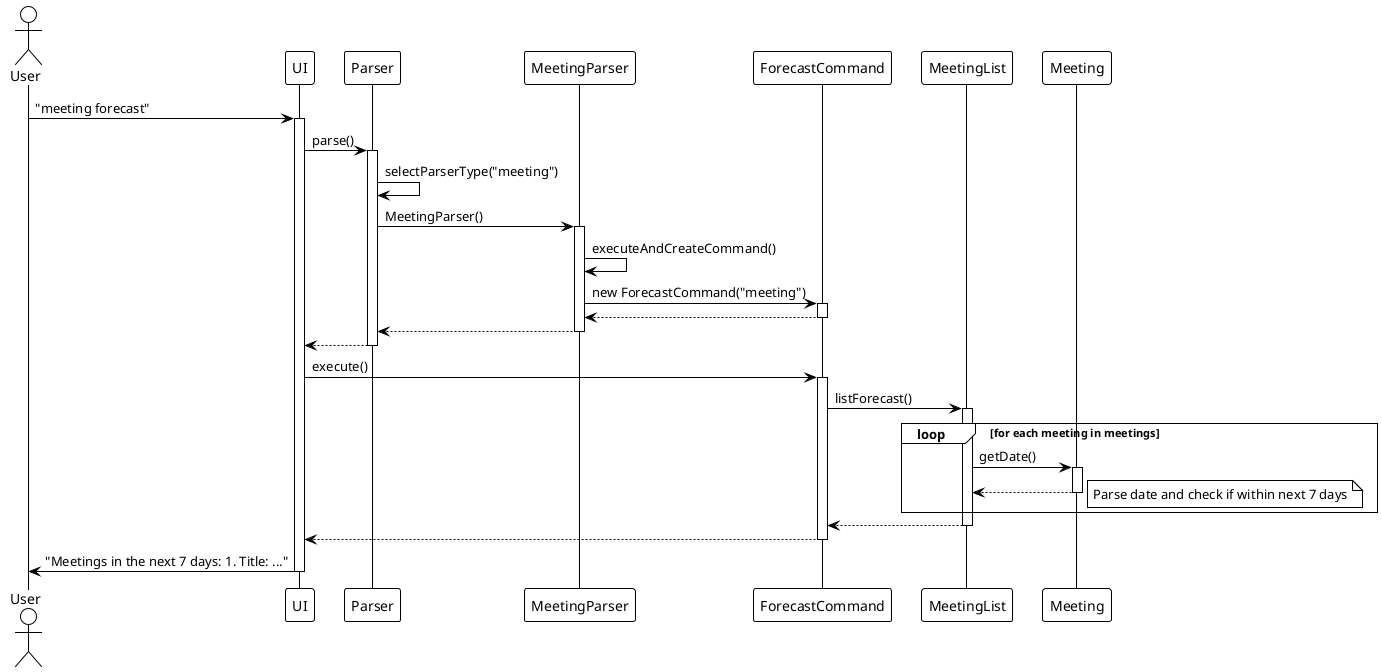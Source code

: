 @startuml meeting-sequence_diagram_Forecast
!theme plain

actor User
participant UI
participant Parser
participant MeetingParser
participant ForecastCommand
participant MeetingList
participant Meeting

User -> UI: "meeting forecast"
activate UI

UI -> Parser: parse()
activate Parser

Parser -> Parser: selectParserType("meeting")
Parser -> MeetingParser: MeetingParser()
activate MeetingParser

MeetingParser -> MeetingParser: executeAndCreateCommand()
MeetingParser -> ForecastCommand: new ForecastCommand("meeting")
activate ForecastCommand

ForecastCommand --> MeetingParser:
deactivate ForecastCommand

MeetingParser --> Parser:
deactivate MeetingParser

Parser --> UI:
deactivate Parser

UI -> ForecastCommand: execute()
activate ForecastCommand

ForecastCommand -> MeetingList: listForecast()
activate MeetingList

loop for each meeting in meetings
MeetingList -> Meeting: getDate()
activate Meeting
Meeting --> MeetingList:
deactivate Meeting

note right: Parse date and check if within next 7 days
end

MeetingList --> ForecastCommand:
deactivate MeetingList

ForecastCommand --> UI:
deactivate ForecastCommand

UI -> User: "Meetings in the next 7 days: 1. Title: ..."
deactivate UI

@enduml
